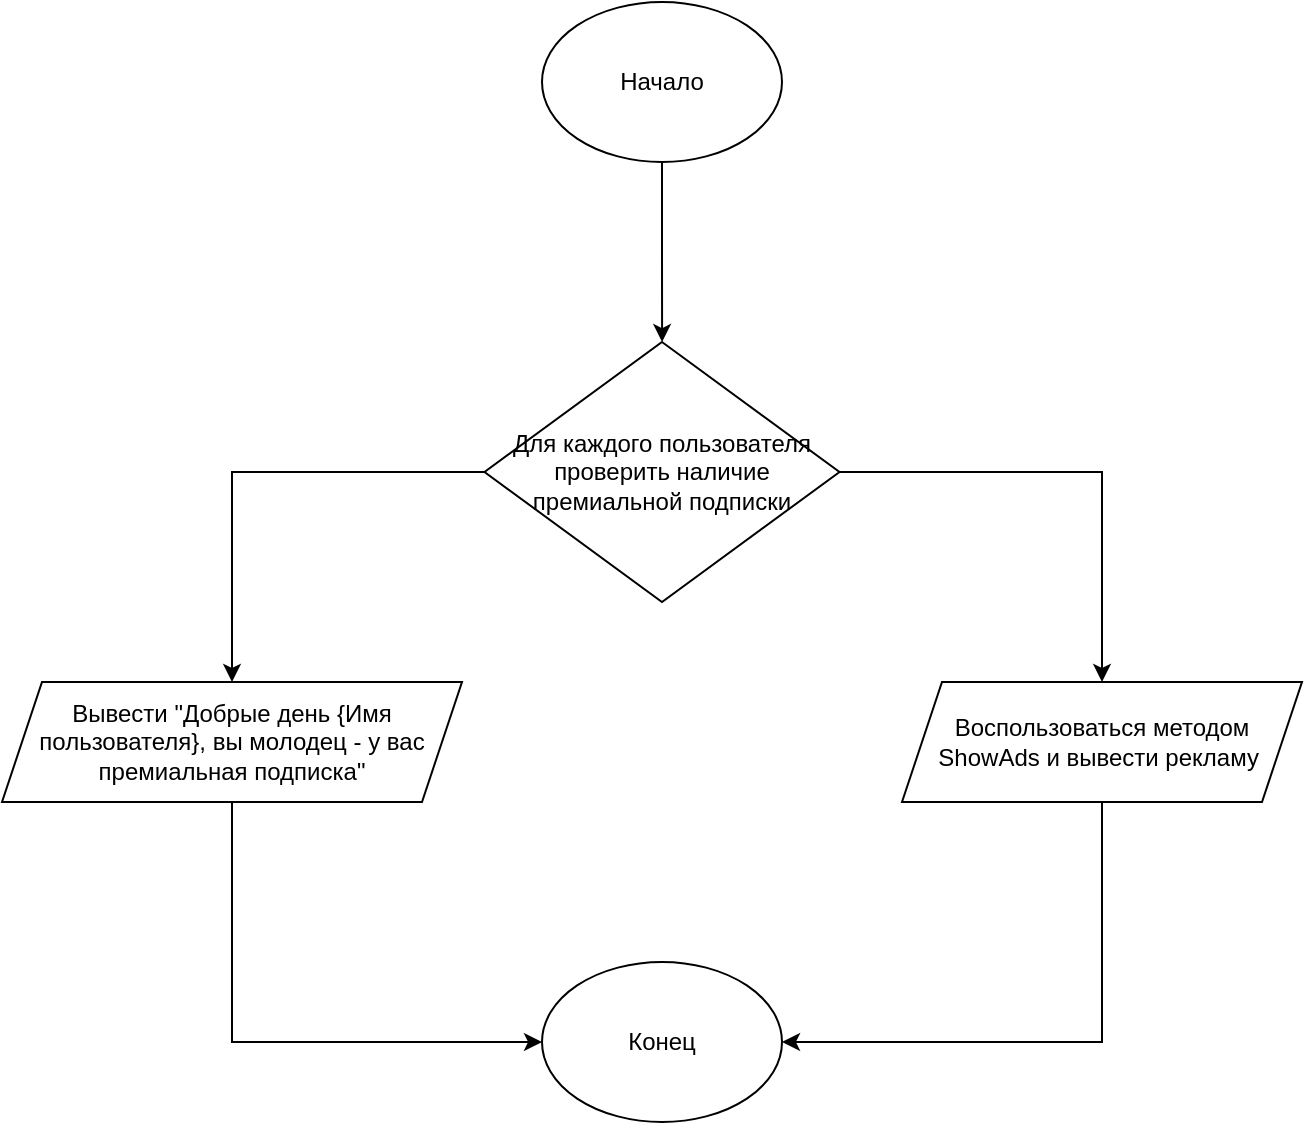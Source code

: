 <mxfile version="20.7.4" type="device"><diagram id="opDDIAfbYOM2UHrfYO_x" name="Страница 1"><mxGraphModel dx="1014" dy="716" grid="1" gridSize="10" guides="1" tooltips="1" connect="1" arrows="1" fold="1" page="1" pageScale="1" pageWidth="827" pageHeight="1169" math="0" shadow="0"><root><mxCell id="0"/><mxCell id="1" parent="0"/><mxCell id="pFvIdyXsbUG_U6tBv3Wo-3" value="" style="edgeStyle=orthogonalEdgeStyle;rounded=0;orthogonalLoop=1;jettySize=auto;html=1;" edge="1" parent="1" source="pFvIdyXsbUG_U6tBv3Wo-1" target="pFvIdyXsbUG_U6tBv3Wo-4"><mxGeometry relative="1" as="geometry"><mxPoint x="410" y="480" as="targetPoint"/></mxGeometry></mxCell><mxCell id="pFvIdyXsbUG_U6tBv3Wo-1" value="Начало" style="ellipse;whiteSpace=wrap;html=1;" vertex="1" parent="1"><mxGeometry x="350" y="330" width="120" height="80" as="geometry"/></mxCell><mxCell id="pFvIdyXsbUG_U6tBv3Wo-10" value="" style="edgeStyle=orthogonalEdgeStyle;rounded=0;orthogonalLoop=1;jettySize=auto;html=1;" edge="1" parent="1" source="pFvIdyXsbUG_U6tBv3Wo-4" target="pFvIdyXsbUG_U6tBv3Wo-8"><mxGeometry relative="1" as="geometry"/></mxCell><mxCell id="pFvIdyXsbUG_U6tBv3Wo-12" value="" style="edgeStyle=orthogonalEdgeStyle;rounded=0;orthogonalLoop=1;jettySize=auto;html=1;" edge="1" parent="1" source="pFvIdyXsbUG_U6tBv3Wo-4" target="pFvIdyXsbUG_U6tBv3Wo-11"><mxGeometry relative="1" as="geometry"/></mxCell><mxCell id="pFvIdyXsbUG_U6tBv3Wo-4" value="Для каждого пользователя проверить наличие премиальной подписки" style="rhombus;whiteSpace=wrap;html=1;" vertex="1" parent="1"><mxGeometry x="321.25" y="500" width="177.5" height="130" as="geometry"/></mxCell><mxCell id="pFvIdyXsbUG_U6tBv3Wo-6" value="Конец" style="ellipse;whiteSpace=wrap;html=1;" vertex="1" parent="1"><mxGeometry x="350" y="810" width="120" height="80" as="geometry"/></mxCell><mxCell id="pFvIdyXsbUG_U6tBv3Wo-9" value="" style="edgeStyle=orthogonalEdgeStyle;rounded=0;orthogonalLoop=1;jettySize=auto;html=1;exitX=0.5;exitY=1;exitDx=0;exitDy=0;" edge="1" parent="1" source="pFvIdyXsbUG_U6tBv3Wo-8" target="pFvIdyXsbUG_U6tBv3Wo-6"><mxGeometry relative="1" as="geometry"><Array as="points"><mxPoint x="630" y="850"/></Array></mxGeometry></mxCell><mxCell id="pFvIdyXsbUG_U6tBv3Wo-8" value="Воспользоваться методом ShowAds и вывести рекламу&amp;nbsp;" style="shape=parallelogram;perimeter=parallelogramPerimeter;whiteSpace=wrap;html=1;fixedSize=1;" vertex="1" parent="1"><mxGeometry x="530" y="670" width="200" height="60" as="geometry"/></mxCell><mxCell id="pFvIdyXsbUG_U6tBv3Wo-13" value="" style="edgeStyle=orthogonalEdgeStyle;rounded=0;orthogonalLoop=1;jettySize=auto;html=1;exitX=0.5;exitY=1;exitDx=0;exitDy=0;entryX=0;entryY=0.5;entryDx=0;entryDy=0;" edge="1" parent="1" source="pFvIdyXsbUG_U6tBv3Wo-11" target="pFvIdyXsbUG_U6tBv3Wo-6"><mxGeometry relative="1" as="geometry"/></mxCell><mxCell id="pFvIdyXsbUG_U6tBv3Wo-11" value="Вывести &quot;Добрые день {Имя пользователя}, вы молодец - у вас премиальная подписка&quot;" style="shape=parallelogram;perimeter=parallelogramPerimeter;whiteSpace=wrap;html=1;fixedSize=1;" vertex="1" parent="1"><mxGeometry x="80" y="670" width="230" height="60" as="geometry"/></mxCell></root></mxGraphModel></diagram></mxfile>